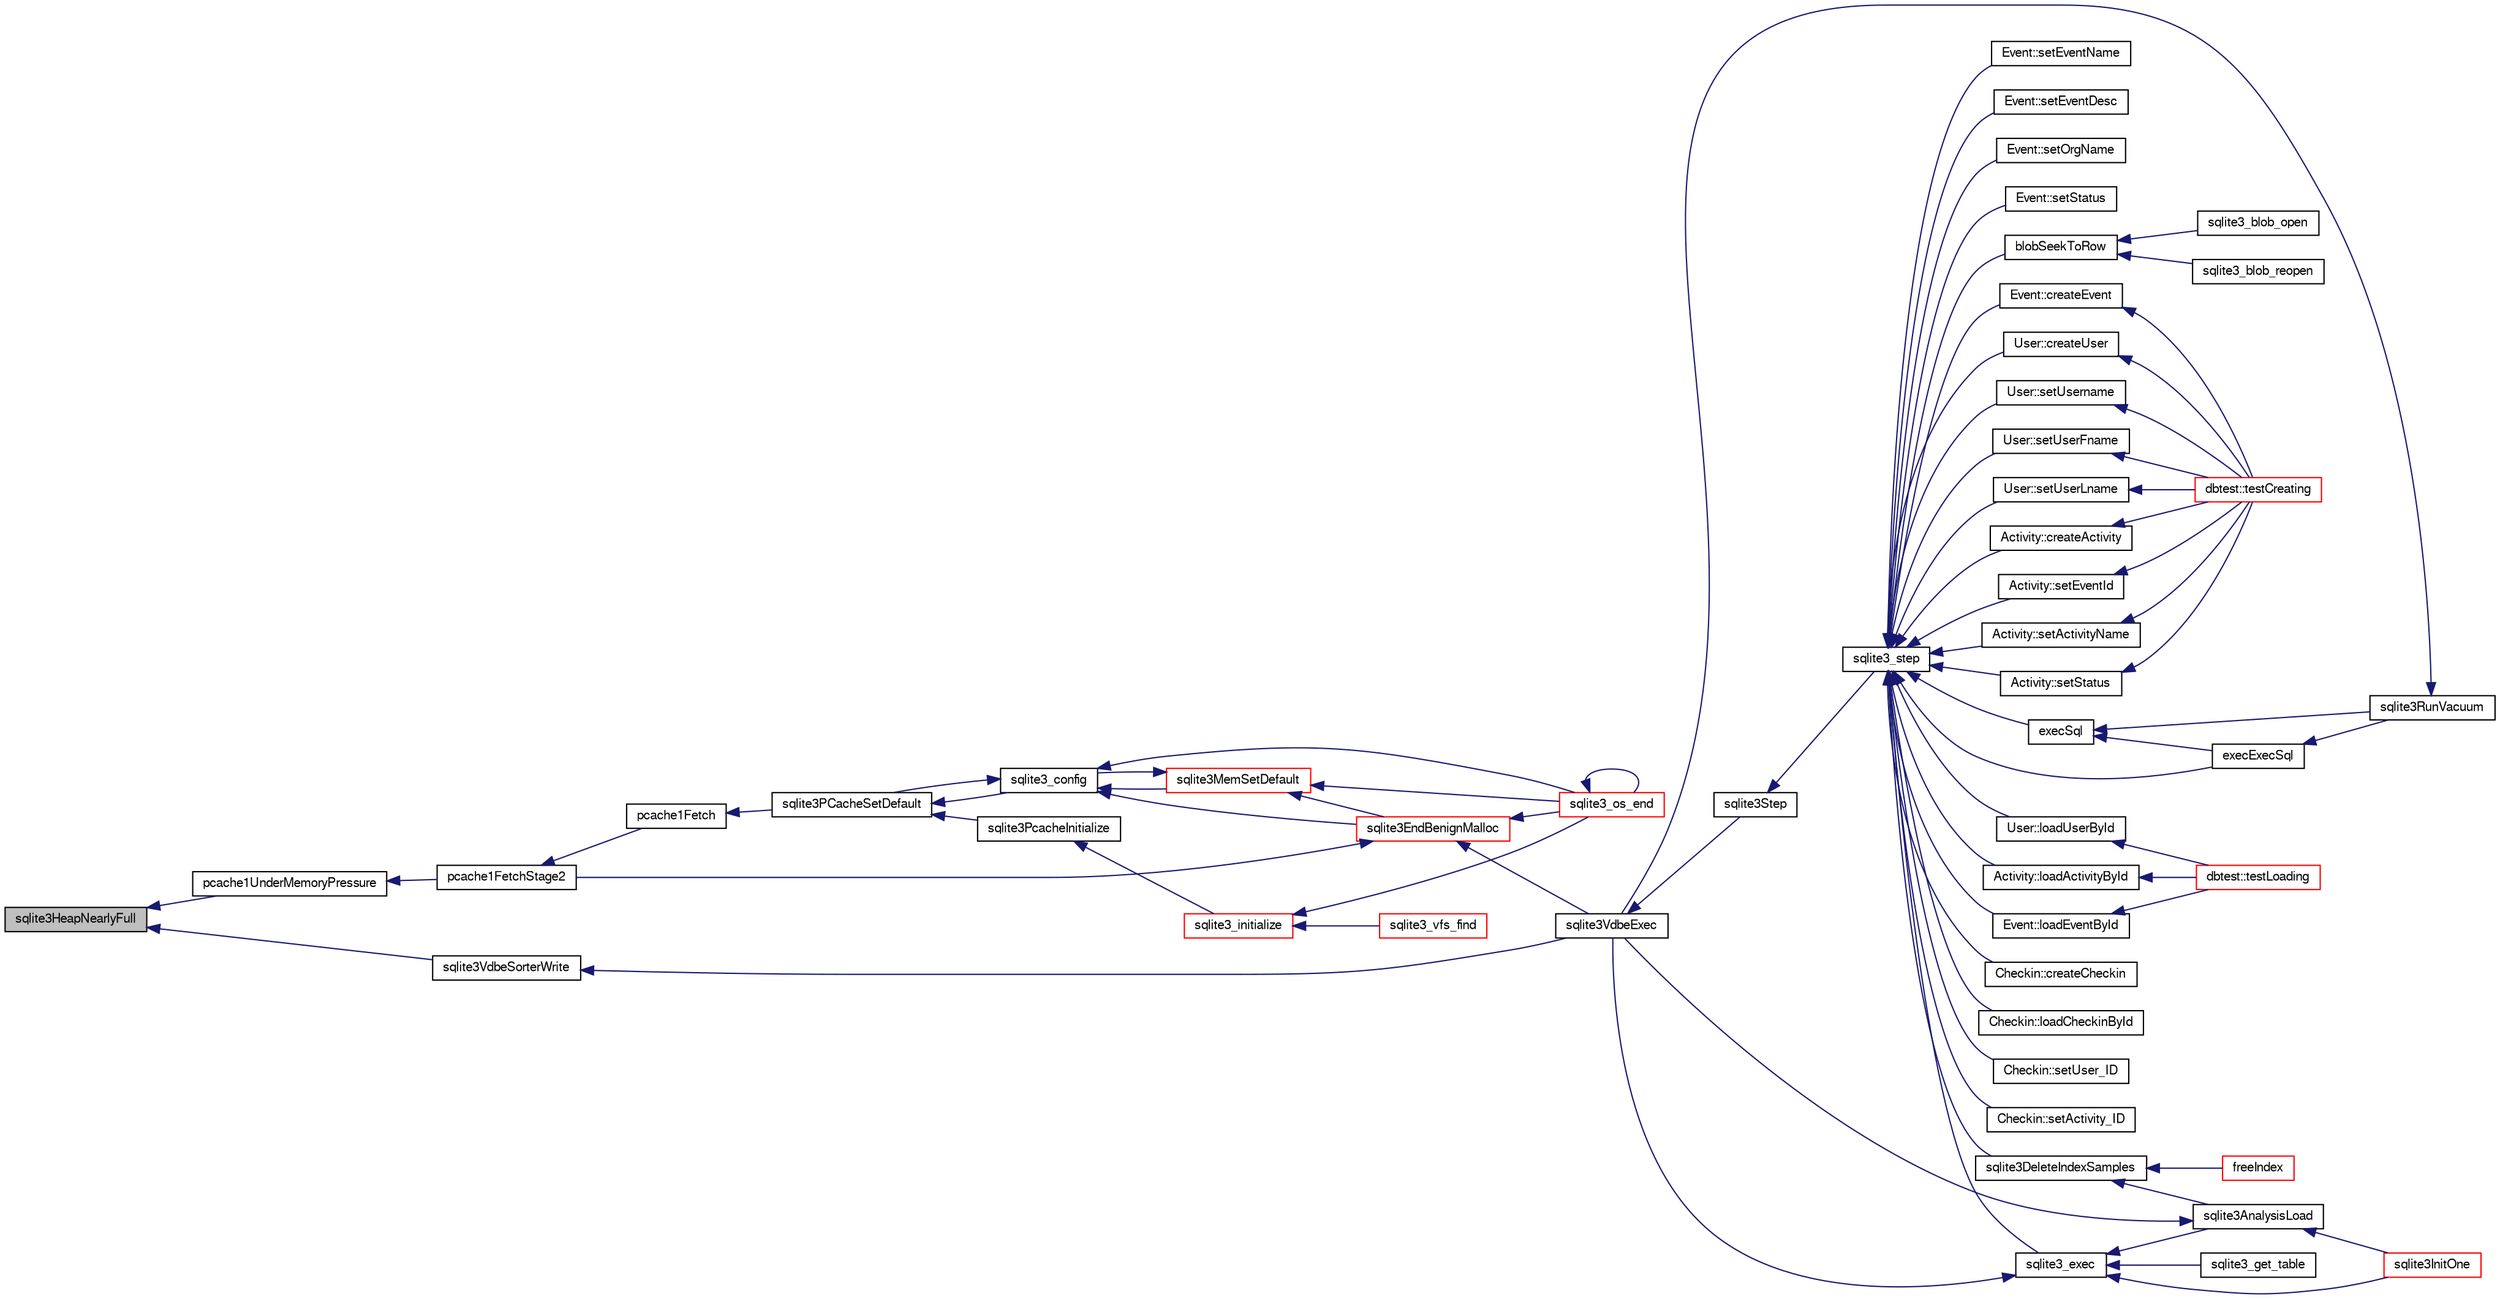 digraph "sqlite3HeapNearlyFull"
{
  edge [fontname="FreeSans",fontsize="10",labelfontname="FreeSans",labelfontsize="10"];
  node [fontname="FreeSans",fontsize="10",shape=record];
  rankdir="LR";
  Node562506 [label="sqlite3HeapNearlyFull",height=0.2,width=0.4,color="black", fillcolor="grey75", style="filled", fontcolor="black"];
  Node562506 -> Node562507 [dir="back",color="midnightblue",fontsize="10",style="solid",fontname="FreeSans"];
  Node562507 [label="pcache1UnderMemoryPressure",height=0.2,width=0.4,color="black", fillcolor="white", style="filled",URL="$sqlite3_8c.html#a8ac031ba611370b715065a6536e175d0"];
  Node562507 -> Node562508 [dir="back",color="midnightblue",fontsize="10",style="solid",fontname="FreeSans"];
  Node562508 [label="pcache1FetchStage2",height=0.2,width=0.4,color="black", fillcolor="white", style="filled",URL="$sqlite3_8c.html#a30a4ee80ec88f9eb4ade1424d99585b5"];
  Node562508 -> Node562509 [dir="back",color="midnightblue",fontsize="10",style="solid",fontname="FreeSans"];
  Node562509 [label="pcache1Fetch",height=0.2,width=0.4,color="black", fillcolor="white", style="filled",URL="$sqlite3_8c.html#a745bc37e2a945b10e6b23a6fe6c35411"];
  Node562509 -> Node562510 [dir="back",color="midnightblue",fontsize="10",style="solid",fontname="FreeSans"];
  Node562510 [label="sqlite3PCacheSetDefault",height=0.2,width=0.4,color="black", fillcolor="white", style="filled",URL="$sqlite3_8c.html#a91974afe7709a742451438556ee0c70c"];
  Node562510 -> Node562511 [dir="back",color="midnightblue",fontsize="10",style="solid",fontname="FreeSans"];
  Node562511 [label="sqlite3PcacheInitialize",height=0.2,width=0.4,color="black", fillcolor="white", style="filled",URL="$sqlite3_8c.html#a2902c61ddc88bea002c4d69fe4052b1f"];
  Node562511 -> Node562512 [dir="back",color="midnightblue",fontsize="10",style="solid",fontname="FreeSans"];
  Node562512 [label="sqlite3_initialize",height=0.2,width=0.4,color="red", fillcolor="white", style="filled",URL="$sqlite3_8h.html#ab0c0ee2d5d4cf8b28e9572296a8861df"];
  Node562512 -> Node562513 [dir="back",color="midnightblue",fontsize="10",style="solid",fontname="FreeSans"];
  Node562513 [label="sqlite3_vfs_find",height=0.2,width=0.4,color="red", fillcolor="white", style="filled",URL="$sqlite3_8h.html#ac201a26de3dfa1d6deb8069eb8d95627"];
  Node562512 -> Node562519 [dir="back",color="midnightblue",fontsize="10",style="solid",fontname="FreeSans"];
  Node562519 [label="sqlite3_os_end",height=0.2,width=0.4,color="red", fillcolor="white", style="filled",URL="$sqlite3_8h.html#a2288c95881ecca13d994e42b6a958906"];
  Node562519 -> Node562519 [dir="back",color="midnightblue",fontsize="10",style="solid",fontname="FreeSans"];
  Node562510 -> Node562997 [dir="back",color="midnightblue",fontsize="10",style="solid",fontname="FreeSans"];
  Node562997 [label="sqlite3_config",height=0.2,width=0.4,color="black", fillcolor="white", style="filled",URL="$sqlite3_8h.html#a74ad420b6f26bc06a04ff6ecec8a8c91"];
  Node562997 -> Node562934 [dir="back",color="midnightblue",fontsize="10",style="solid",fontname="FreeSans"];
  Node562934 [label="sqlite3EndBenignMalloc",height=0.2,width=0.4,color="red", fillcolor="white", style="filled",URL="$sqlite3_8c.html#a4582127cc64d483dc66c7acf9d8d8fbb"];
  Node562934 -> Node562519 [dir="back",color="midnightblue",fontsize="10",style="solid",fontname="FreeSans"];
  Node562934 -> Node562508 [dir="back",color="midnightblue",fontsize="10",style="solid",fontname="FreeSans"];
  Node562934 -> Node562528 [dir="back",color="midnightblue",fontsize="10",style="solid",fontname="FreeSans"];
  Node562528 [label="sqlite3VdbeExec",height=0.2,width=0.4,color="black", fillcolor="white", style="filled",URL="$sqlite3_8c.html#a8ce40a614bdc56719c4d642b1e4dfb21"];
  Node562528 -> Node562529 [dir="back",color="midnightblue",fontsize="10",style="solid",fontname="FreeSans"];
  Node562529 [label="sqlite3Step",height=0.2,width=0.4,color="black", fillcolor="white", style="filled",URL="$sqlite3_8c.html#a3f2872e873e2758a4beedad1d5113554"];
  Node562529 -> Node562530 [dir="back",color="midnightblue",fontsize="10",style="solid",fontname="FreeSans"];
  Node562530 [label="sqlite3_step",height=0.2,width=0.4,color="black", fillcolor="white", style="filled",URL="$sqlite3_8h.html#ac1e491ce36b7471eb28387f7d3c74334"];
  Node562530 -> Node562531 [dir="back",color="midnightblue",fontsize="10",style="solid",fontname="FreeSans"];
  Node562531 [label="Activity::createActivity",height=0.2,width=0.4,color="black", fillcolor="white", style="filled",URL="$classActivity.html#a813cc5e52c14ab49b39014c134e3425b"];
  Node562531 -> Node562532 [dir="back",color="midnightblue",fontsize="10",style="solid",fontname="FreeSans"];
  Node562532 [label="dbtest::testCreating",height=0.2,width=0.4,color="red", fillcolor="white", style="filled",URL="$classdbtest.html#a8193e88a7df657069c8a6bd09c8243b7"];
  Node562530 -> Node562534 [dir="back",color="midnightblue",fontsize="10",style="solid",fontname="FreeSans"];
  Node562534 [label="Activity::loadActivityById",height=0.2,width=0.4,color="black", fillcolor="white", style="filled",URL="$classActivity.html#abe4ffb4f08a47212ebf9013259d9e7fd"];
  Node562534 -> Node562535 [dir="back",color="midnightblue",fontsize="10",style="solid",fontname="FreeSans"];
  Node562535 [label="dbtest::testLoading",height=0.2,width=0.4,color="red", fillcolor="white", style="filled",URL="$classdbtest.html#a6f98d82a2c8e2b9040848763504ddae1"];
  Node562530 -> Node562536 [dir="back",color="midnightblue",fontsize="10",style="solid",fontname="FreeSans"];
  Node562536 [label="Activity::setEventId",height=0.2,width=0.4,color="black", fillcolor="white", style="filled",URL="$classActivity.html#adb1d0fd0d08f473e068f0a4086bfa9ca"];
  Node562536 -> Node562532 [dir="back",color="midnightblue",fontsize="10",style="solid",fontname="FreeSans"];
  Node562530 -> Node562537 [dir="back",color="midnightblue",fontsize="10",style="solid",fontname="FreeSans"];
  Node562537 [label="Activity::setActivityName",height=0.2,width=0.4,color="black", fillcolor="white", style="filled",URL="$classActivity.html#a62dc3737b33915a36086f9dd26d16a81"];
  Node562537 -> Node562532 [dir="back",color="midnightblue",fontsize="10",style="solid",fontname="FreeSans"];
  Node562530 -> Node562538 [dir="back",color="midnightblue",fontsize="10",style="solid",fontname="FreeSans"];
  Node562538 [label="Activity::setStatus",height=0.2,width=0.4,color="black", fillcolor="white", style="filled",URL="$classActivity.html#af618135a7738f4d2a7ee147a8ef912ea"];
  Node562538 -> Node562532 [dir="back",color="midnightblue",fontsize="10",style="solid",fontname="FreeSans"];
  Node562530 -> Node562539 [dir="back",color="midnightblue",fontsize="10",style="solid",fontname="FreeSans"];
  Node562539 [label="Checkin::createCheckin",height=0.2,width=0.4,color="black", fillcolor="white", style="filled",URL="$classCheckin.html#a4e40acdf7fff0e607f6de4f24f3a163c"];
  Node562530 -> Node562540 [dir="back",color="midnightblue",fontsize="10",style="solid",fontname="FreeSans"];
  Node562540 [label="Checkin::loadCheckinById",height=0.2,width=0.4,color="black", fillcolor="white", style="filled",URL="$classCheckin.html#a3461f70ea6c68475225f2a07f78a21e0"];
  Node562530 -> Node562541 [dir="back",color="midnightblue",fontsize="10",style="solid",fontname="FreeSans"];
  Node562541 [label="Checkin::setUser_ID",height=0.2,width=0.4,color="black", fillcolor="white", style="filled",URL="$classCheckin.html#a76ab640f4f912876dbebf183db5359c6"];
  Node562530 -> Node562542 [dir="back",color="midnightblue",fontsize="10",style="solid",fontname="FreeSans"];
  Node562542 [label="Checkin::setActivity_ID",height=0.2,width=0.4,color="black", fillcolor="white", style="filled",URL="$classCheckin.html#ab2ff3ec2604ec73a42af25874a00b232"];
  Node562530 -> Node562543 [dir="back",color="midnightblue",fontsize="10",style="solid",fontname="FreeSans"];
  Node562543 [label="Event::createEvent",height=0.2,width=0.4,color="black", fillcolor="white", style="filled",URL="$classEvent.html#a77adb9f4a46ffb32c2d931f0691f5903"];
  Node562543 -> Node562532 [dir="back",color="midnightblue",fontsize="10",style="solid",fontname="FreeSans"];
  Node562530 -> Node562544 [dir="back",color="midnightblue",fontsize="10",style="solid",fontname="FreeSans"];
  Node562544 [label="Event::loadEventById",height=0.2,width=0.4,color="black", fillcolor="white", style="filled",URL="$classEvent.html#afa66cea33f722dbeecb69cc98fdea055"];
  Node562544 -> Node562535 [dir="back",color="midnightblue",fontsize="10",style="solid",fontname="FreeSans"];
  Node562530 -> Node562545 [dir="back",color="midnightblue",fontsize="10",style="solid",fontname="FreeSans"];
  Node562545 [label="Event::setEventName",height=0.2,width=0.4,color="black", fillcolor="white", style="filled",URL="$classEvent.html#a10596b6ca077df05184e30d62b08729d"];
  Node562530 -> Node562546 [dir="back",color="midnightblue",fontsize="10",style="solid",fontname="FreeSans"];
  Node562546 [label="Event::setEventDesc",height=0.2,width=0.4,color="black", fillcolor="white", style="filled",URL="$classEvent.html#ae36b8377dcae792f1c5c4726024c981b"];
  Node562530 -> Node562547 [dir="back",color="midnightblue",fontsize="10",style="solid",fontname="FreeSans"];
  Node562547 [label="Event::setOrgName",height=0.2,width=0.4,color="black", fillcolor="white", style="filled",URL="$classEvent.html#a19aac0f776bd764563a54977656cf680"];
  Node562530 -> Node562548 [dir="back",color="midnightblue",fontsize="10",style="solid",fontname="FreeSans"];
  Node562548 [label="Event::setStatus",height=0.2,width=0.4,color="black", fillcolor="white", style="filled",URL="$classEvent.html#ab0a6b9285af0f4172eb841e2b80f8972"];
  Node562530 -> Node562549 [dir="back",color="midnightblue",fontsize="10",style="solid",fontname="FreeSans"];
  Node562549 [label="blobSeekToRow",height=0.2,width=0.4,color="black", fillcolor="white", style="filled",URL="$sqlite3_8c.html#afff57e13332b98c8a44a7cebe38962ab"];
  Node562549 -> Node562550 [dir="back",color="midnightblue",fontsize="10",style="solid",fontname="FreeSans"];
  Node562550 [label="sqlite3_blob_open",height=0.2,width=0.4,color="black", fillcolor="white", style="filled",URL="$sqlite3_8h.html#adb8ad839a5bdd62a43785132bc7dd518"];
  Node562549 -> Node562551 [dir="back",color="midnightblue",fontsize="10",style="solid",fontname="FreeSans"];
  Node562551 [label="sqlite3_blob_reopen",height=0.2,width=0.4,color="black", fillcolor="white", style="filled",URL="$sqlite3_8h.html#abc77c24fdc0150138490359a94360f7e"];
  Node562530 -> Node562552 [dir="back",color="midnightblue",fontsize="10",style="solid",fontname="FreeSans"];
  Node562552 [label="sqlite3DeleteIndexSamples",height=0.2,width=0.4,color="black", fillcolor="white", style="filled",URL="$sqlite3_8c.html#aaeda0302fbf61397ec009f65bed047ef"];
  Node562552 -> Node562553 [dir="back",color="midnightblue",fontsize="10",style="solid",fontname="FreeSans"];
  Node562553 [label="sqlite3AnalysisLoad",height=0.2,width=0.4,color="black", fillcolor="white", style="filled",URL="$sqlite3_8c.html#a48a2301c27e1d3d68708b9b8761b5a01"];
  Node562553 -> Node562528 [dir="back",color="midnightblue",fontsize="10",style="solid",fontname="FreeSans"];
  Node562553 -> Node562554 [dir="back",color="midnightblue",fontsize="10",style="solid",fontname="FreeSans"];
  Node562554 [label="sqlite3InitOne",height=0.2,width=0.4,color="red", fillcolor="white", style="filled",URL="$sqlite3_8c.html#ac4318b25df65269906b0379251fe9b85"];
  Node562552 -> Node562655 [dir="back",color="midnightblue",fontsize="10",style="solid",fontname="FreeSans"];
  Node562655 [label="freeIndex",height=0.2,width=0.4,color="red", fillcolor="white", style="filled",URL="$sqlite3_8c.html#a00907c99c18d5bcb9d0b38c077146c31"];
  Node562530 -> Node562721 [dir="back",color="midnightblue",fontsize="10",style="solid",fontname="FreeSans"];
  Node562721 [label="sqlite3_exec",height=0.2,width=0.4,color="black", fillcolor="white", style="filled",URL="$sqlite3_8h.html#a97487ec8150e0bcc8fa392ab8f0e24db"];
  Node562721 -> Node562528 [dir="back",color="midnightblue",fontsize="10",style="solid",fontname="FreeSans"];
  Node562721 -> Node562553 [dir="back",color="midnightblue",fontsize="10",style="solid",fontname="FreeSans"];
  Node562721 -> Node562554 [dir="back",color="midnightblue",fontsize="10",style="solid",fontname="FreeSans"];
  Node562721 -> Node562722 [dir="back",color="midnightblue",fontsize="10",style="solid",fontname="FreeSans"];
  Node562722 [label="sqlite3_get_table",height=0.2,width=0.4,color="black", fillcolor="white", style="filled",URL="$sqlite3_8h.html#a5effeac4e12df57beaa35c5be1f61579"];
  Node562530 -> Node562712 [dir="back",color="midnightblue",fontsize="10",style="solid",fontname="FreeSans"];
  Node562712 [label="execSql",height=0.2,width=0.4,color="black", fillcolor="white", style="filled",URL="$sqlite3_8c.html#a7d16651b98a110662f4c265eff0246cb"];
  Node562712 -> Node562713 [dir="back",color="midnightblue",fontsize="10",style="solid",fontname="FreeSans"];
  Node562713 [label="execExecSql",height=0.2,width=0.4,color="black", fillcolor="white", style="filled",URL="$sqlite3_8c.html#ac1be09a6c047f21133d16378d301e0d4"];
  Node562713 -> Node562714 [dir="back",color="midnightblue",fontsize="10",style="solid",fontname="FreeSans"];
  Node562714 [label="sqlite3RunVacuum",height=0.2,width=0.4,color="black", fillcolor="white", style="filled",URL="$sqlite3_8c.html#a5e83ddc7b3e7e8e79ad5d1fc92de1d2f"];
  Node562714 -> Node562528 [dir="back",color="midnightblue",fontsize="10",style="solid",fontname="FreeSans"];
  Node562712 -> Node562714 [dir="back",color="midnightblue",fontsize="10",style="solid",fontname="FreeSans"];
  Node562530 -> Node562713 [dir="back",color="midnightblue",fontsize="10",style="solid",fontname="FreeSans"];
  Node562530 -> Node562715 [dir="back",color="midnightblue",fontsize="10",style="solid",fontname="FreeSans"];
  Node562715 [label="User::createUser",height=0.2,width=0.4,color="black", fillcolor="white", style="filled",URL="$classUser.html#a22ed673939e8cc0a136130b809bba513"];
  Node562715 -> Node562532 [dir="back",color="midnightblue",fontsize="10",style="solid",fontname="FreeSans"];
  Node562530 -> Node562716 [dir="back",color="midnightblue",fontsize="10",style="solid",fontname="FreeSans"];
  Node562716 [label="User::loadUserById",height=0.2,width=0.4,color="black", fillcolor="white", style="filled",URL="$classUser.html#a863377665b7fb83c5547dcf9727f5092"];
  Node562716 -> Node562535 [dir="back",color="midnightblue",fontsize="10",style="solid",fontname="FreeSans"];
  Node562530 -> Node562717 [dir="back",color="midnightblue",fontsize="10",style="solid",fontname="FreeSans"];
  Node562717 [label="User::setUsername",height=0.2,width=0.4,color="black", fillcolor="white", style="filled",URL="$classUser.html#aa0497022a136cb78de785b0a39ae60b1"];
  Node562717 -> Node562532 [dir="back",color="midnightblue",fontsize="10",style="solid",fontname="FreeSans"];
  Node562530 -> Node562718 [dir="back",color="midnightblue",fontsize="10",style="solid",fontname="FreeSans"];
  Node562718 [label="User::setUserFname",height=0.2,width=0.4,color="black", fillcolor="white", style="filled",URL="$classUser.html#a72657eb55cd0ca437b4841a43f19912f"];
  Node562718 -> Node562532 [dir="back",color="midnightblue",fontsize="10",style="solid",fontname="FreeSans"];
  Node562530 -> Node562719 [dir="back",color="midnightblue",fontsize="10",style="solid",fontname="FreeSans"];
  Node562719 [label="User::setUserLname",height=0.2,width=0.4,color="black", fillcolor="white", style="filled",URL="$classUser.html#aa25973387e5afe1aa6f60dd6545e33b5"];
  Node562719 -> Node562532 [dir="back",color="midnightblue",fontsize="10",style="solid",fontname="FreeSans"];
  Node562997 -> Node562933 [dir="back",color="midnightblue",fontsize="10",style="solid",fontname="FreeSans"];
  Node562933 [label="sqlite3MemSetDefault",height=0.2,width=0.4,color="red", fillcolor="white", style="filled",URL="$sqlite3_8c.html#a162fbfd727e92c5f8f72625b5ff62549"];
  Node562933 -> Node562934 [dir="back",color="midnightblue",fontsize="10",style="solid",fontname="FreeSans"];
  Node562933 -> Node562519 [dir="back",color="midnightblue",fontsize="10",style="solid",fontname="FreeSans"];
  Node562933 -> Node562997 [dir="back",color="midnightblue",fontsize="10",style="solid",fontname="FreeSans"];
  Node562997 -> Node562519 [dir="back",color="midnightblue",fontsize="10",style="solid",fontname="FreeSans"];
  Node562997 -> Node562510 [dir="back",color="midnightblue",fontsize="10",style="solid",fontname="FreeSans"];
  Node562506 -> Node563150 [dir="back",color="midnightblue",fontsize="10",style="solid",fontname="FreeSans"];
  Node563150 [label="sqlite3VdbeSorterWrite",height=0.2,width=0.4,color="black", fillcolor="white", style="filled",URL="$sqlite3_8c.html#a1285a5dd9fee5078593b3cda07911c39"];
  Node563150 -> Node562528 [dir="back",color="midnightblue",fontsize="10",style="solid",fontname="FreeSans"];
}
